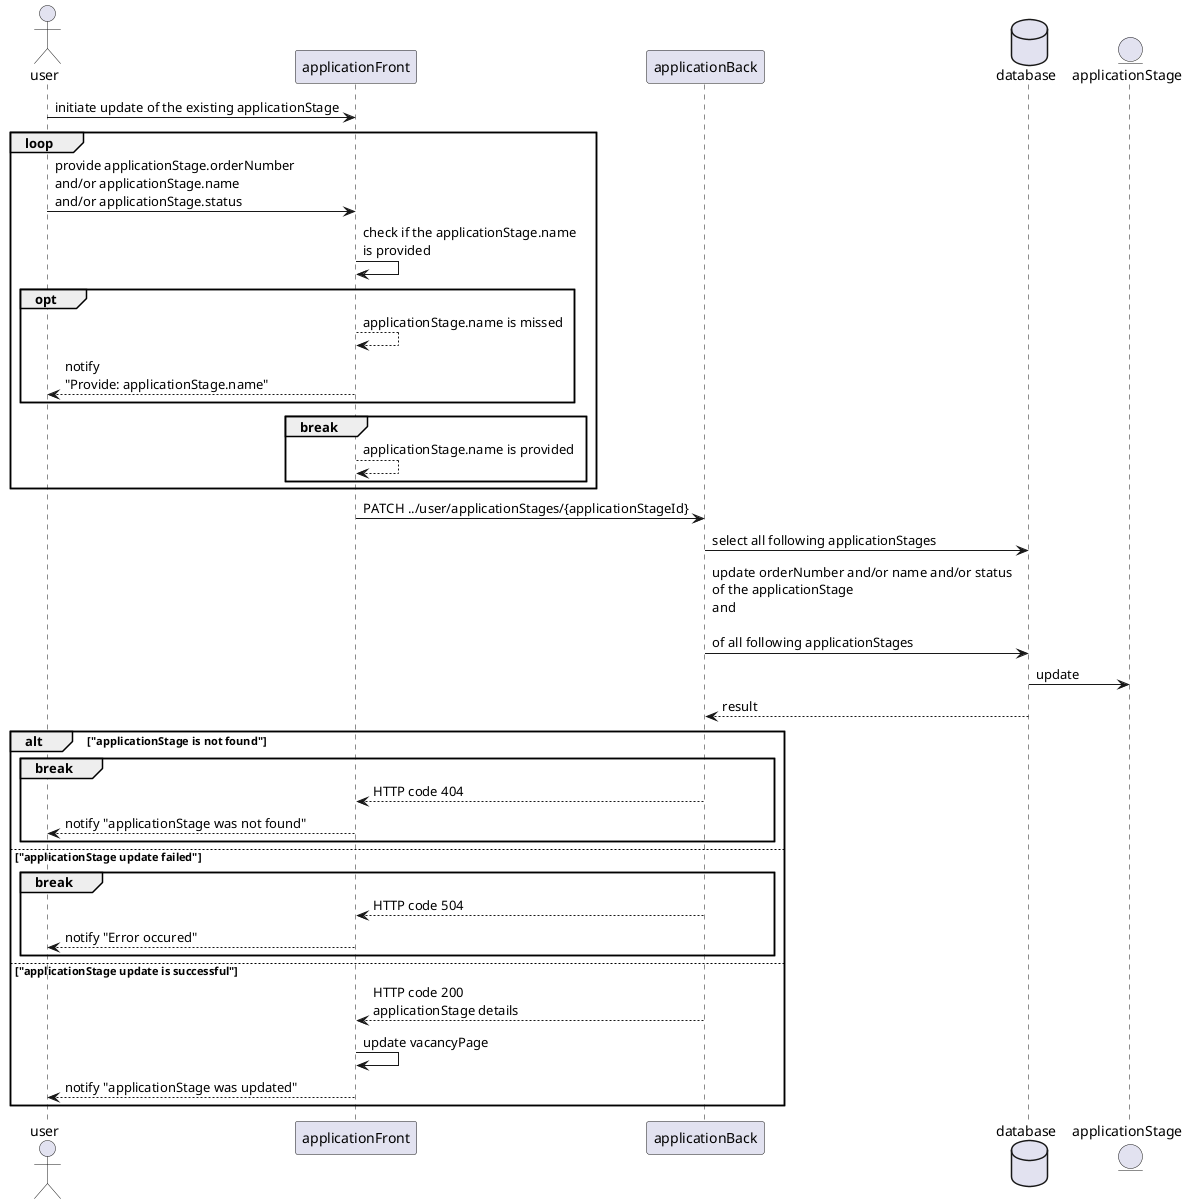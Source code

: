 @startuml "Update the existing applicationStage of the existing vacancy sequence diagram"
skinparam topurl https://github.com/dimonar2186/jobHunter/tree/master/srs/algorithms/
skinparam sequenceReferenceBackgroundColor yellow

    actor "user" as user
    participant "applicationFront" as front
    participant "applicationBack" as back
    database "database" as db
    entity "applicationStage" as applicationStage

    user -> front : initiate update of the existing applicationStage
    loop
        user -> front : provide applicationStage.orderNumber\nand/or applicationStage.name\nand/or applicationStage.status
        front -> front : check if the applicationStage.name\nis provided
        opt 
            front --> front : applicationStage.name is missed
            front --> user : notify\n"Provide: applicationStage.name"
        end
        break
            front --> front : applicationStage.name is provided
        end
    end
    front -> back : PATCH ../user/applicationStages/{applicationStageId}
    back -> db : select all following applicationStages
    back -> db : update orderNumber and/or name and/or status\nof the applicationStage\nand\n \nof all following applicationStages
    db -> applicationStage : update
    db --> back : result
    alt "applicationStage is not found"
        break
            back --> front : HTTP code 404
            front --> user : notify "applicationStage was not found"
        end
    else "applicationStage update failed"
        break
            back --> front : HTTP code 504
            front --> user : notify "Error occured"
        end
    else "applicationStage update is successful"
        back --> front : HTTP code 200 \napplicationStage details
        front -> front : update vacancyPage
        front --> user : notify "applicationStage was updated"
    end

@enduml